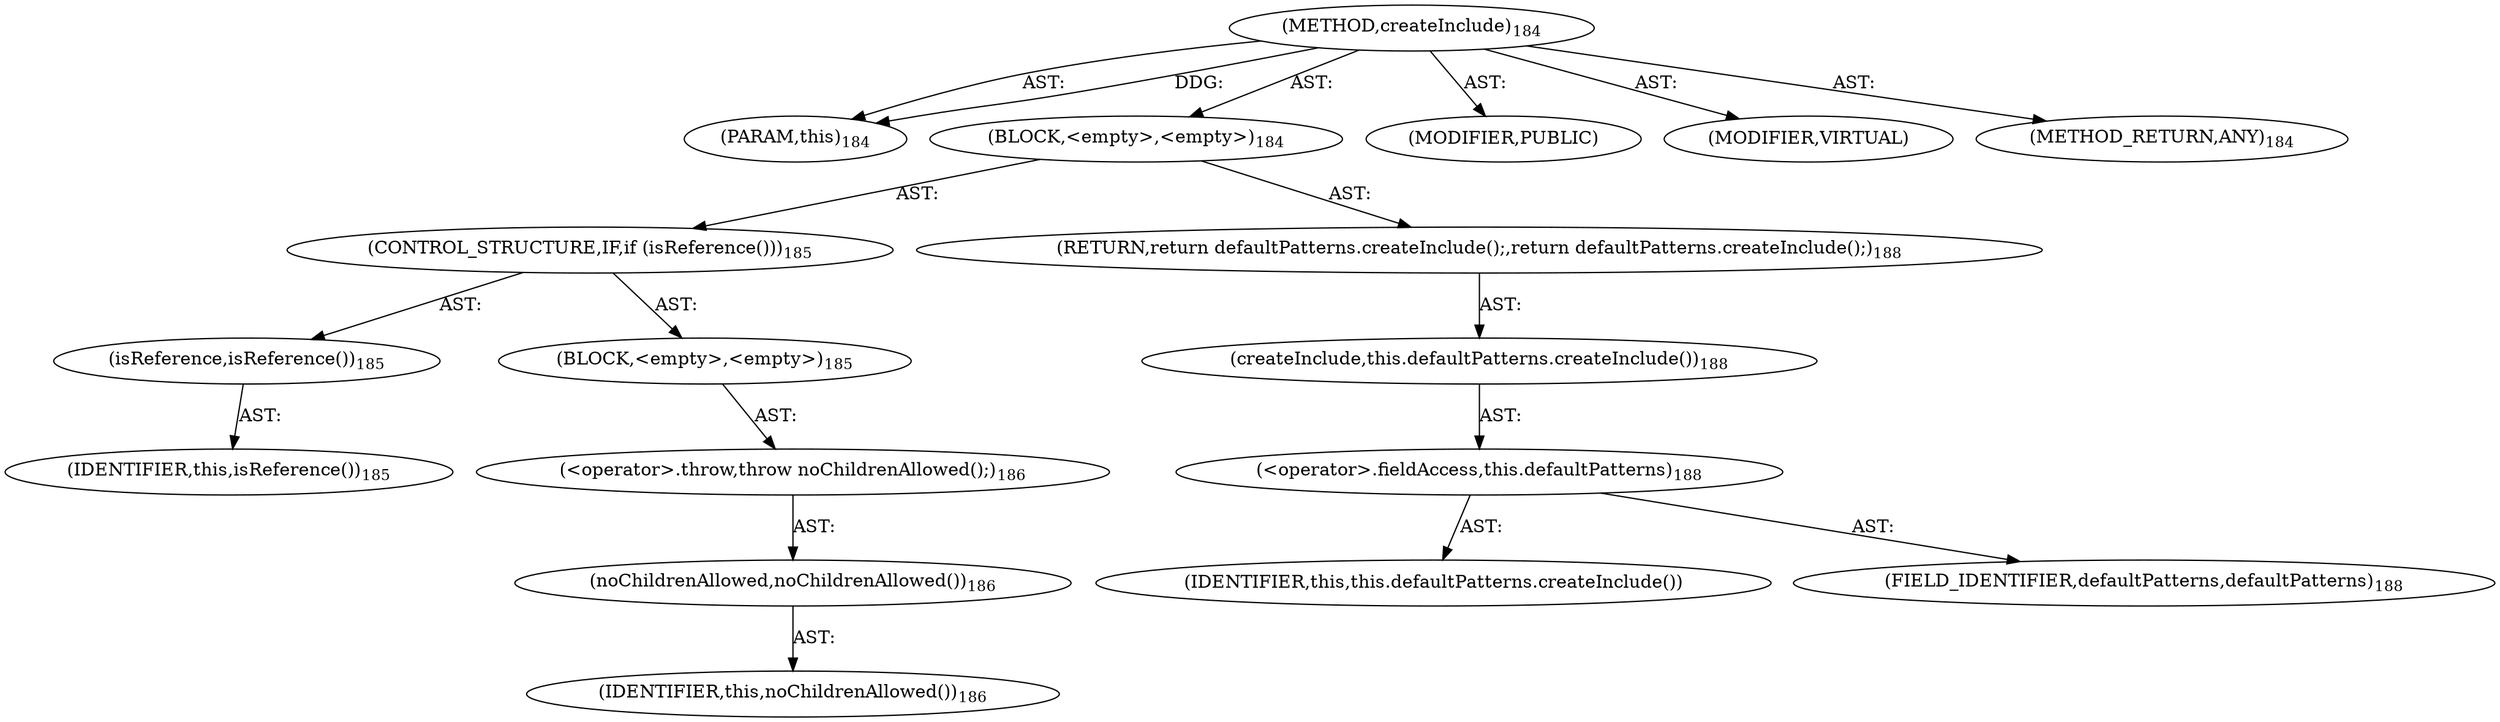 digraph "createInclude" {  
"111669149702" [label = <(METHOD,createInclude)<SUB>184</SUB>> ]
"115964116996" [label = <(PARAM,this)<SUB>184</SUB>> ]
"25769803788" [label = <(BLOCK,&lt;empty&gt;,&lt;empty&gt;)<SUB>184</SUB>> ]
"47244640262" [label = <(CONTROL_STRUCTURE,IF,if (isReference()))<SUB>185</SUB>> ]
"30064771174" [label = <(isReference,isReference())<SUB>185</SUB>> ]
"68719476747" [label = <(IDENTIFIER,this,isReference())<SUB>185</SUB>> ]
"25769803789" [label = <(BLOCK,&lt;empty&gt;,&lt;empty&gt;)<SUB>185</SUB>> ]
"30064771175" [label = <(&lt;operator&gt;.throw,throw noChildrenAllowed();)<SUB>186</SUB>> ]
"30064771176" [label = <(noChildrenAllowed,noChildrenAllowed())<SUB>186</SUB>> ]
"68719476748" [label = <(IDENTIFIER,this,noChildrenAllowed())<SUB>186</SUB>> ]
"146028888067" [label = <(RETURN,return defaultPatterns.createInclude();,return defaultPatterns.createInclude();)<SUB>188</SUB>> ]
"30064771177" [label = <(createInclude,this.defaultPatterns.createInclude())<SUB>188</SUB>> ]
"30064771178" [label = <(&lt;operator&gt;.fieldAccess,this.defaultPatterns)<SUB>188</SUB>> ]
"68719476893" [label = <(IDENTIFIER,this,this.defaultPatterns.createInclude())> ]
"55834574887" [label = <(FIELD_IDENTIFIER,defaultPatterns,defaultPatterns)<SUB>188</SUB>> ]
"133143986195" [label = <(MODIFIER,PUBLIC)> ]
"133143986196" [label = <(MODIFIER,VIRTUAL)> ]
"128849018886" [label = <(METHOD_RETURN,ANY)<SUB>184</SUB>> ]
  "111669149702" -> "115964116996"  [ label = "AST: "] 
  "111669149702" -> "25769803788"  [ label = "AST: "] 
  "111669149702" -> "133143986195"  [ label = "AST: "] 
  "111669149702" -> "133143986196"  [ label = "AST: "] 
  "111669149702" -> "128849018886"  [ label = "AST: "] 
  "25769803788" -> "47244640262"  [ label = "AST: "] 
  "25769803788" -> "146028888067"  [ label = "AST: "] 
  "47244640262" -> "30064771174"  [ label = "AST: "] 
  "47244640262" -> "25769803789"  [ label = "AST: "] 
  "30064771174" -> "68719476747"  [ label = "AST: "] 
  "25769803789" -> "30064771175"  [ label = "AST: "] 
  "30064771175" -> "30064771176"  [ label = "AST: "] 
  "30064771176" -> "68719476748"  [ label = "AST: "] 
  "146028888067" -> "30064771177"  [ label = "AST: "] 
  "30064771177" -> "30064771178"  [ label = "AST: "] 
  "30064771178" -> "68719476893"  [ label = "AST: "] 
  "30064771178" -> "55834574887"  [ label = "AST: "] 
  "111669149702" -> "115964116996"  [ label = "DDG: "] 
}
